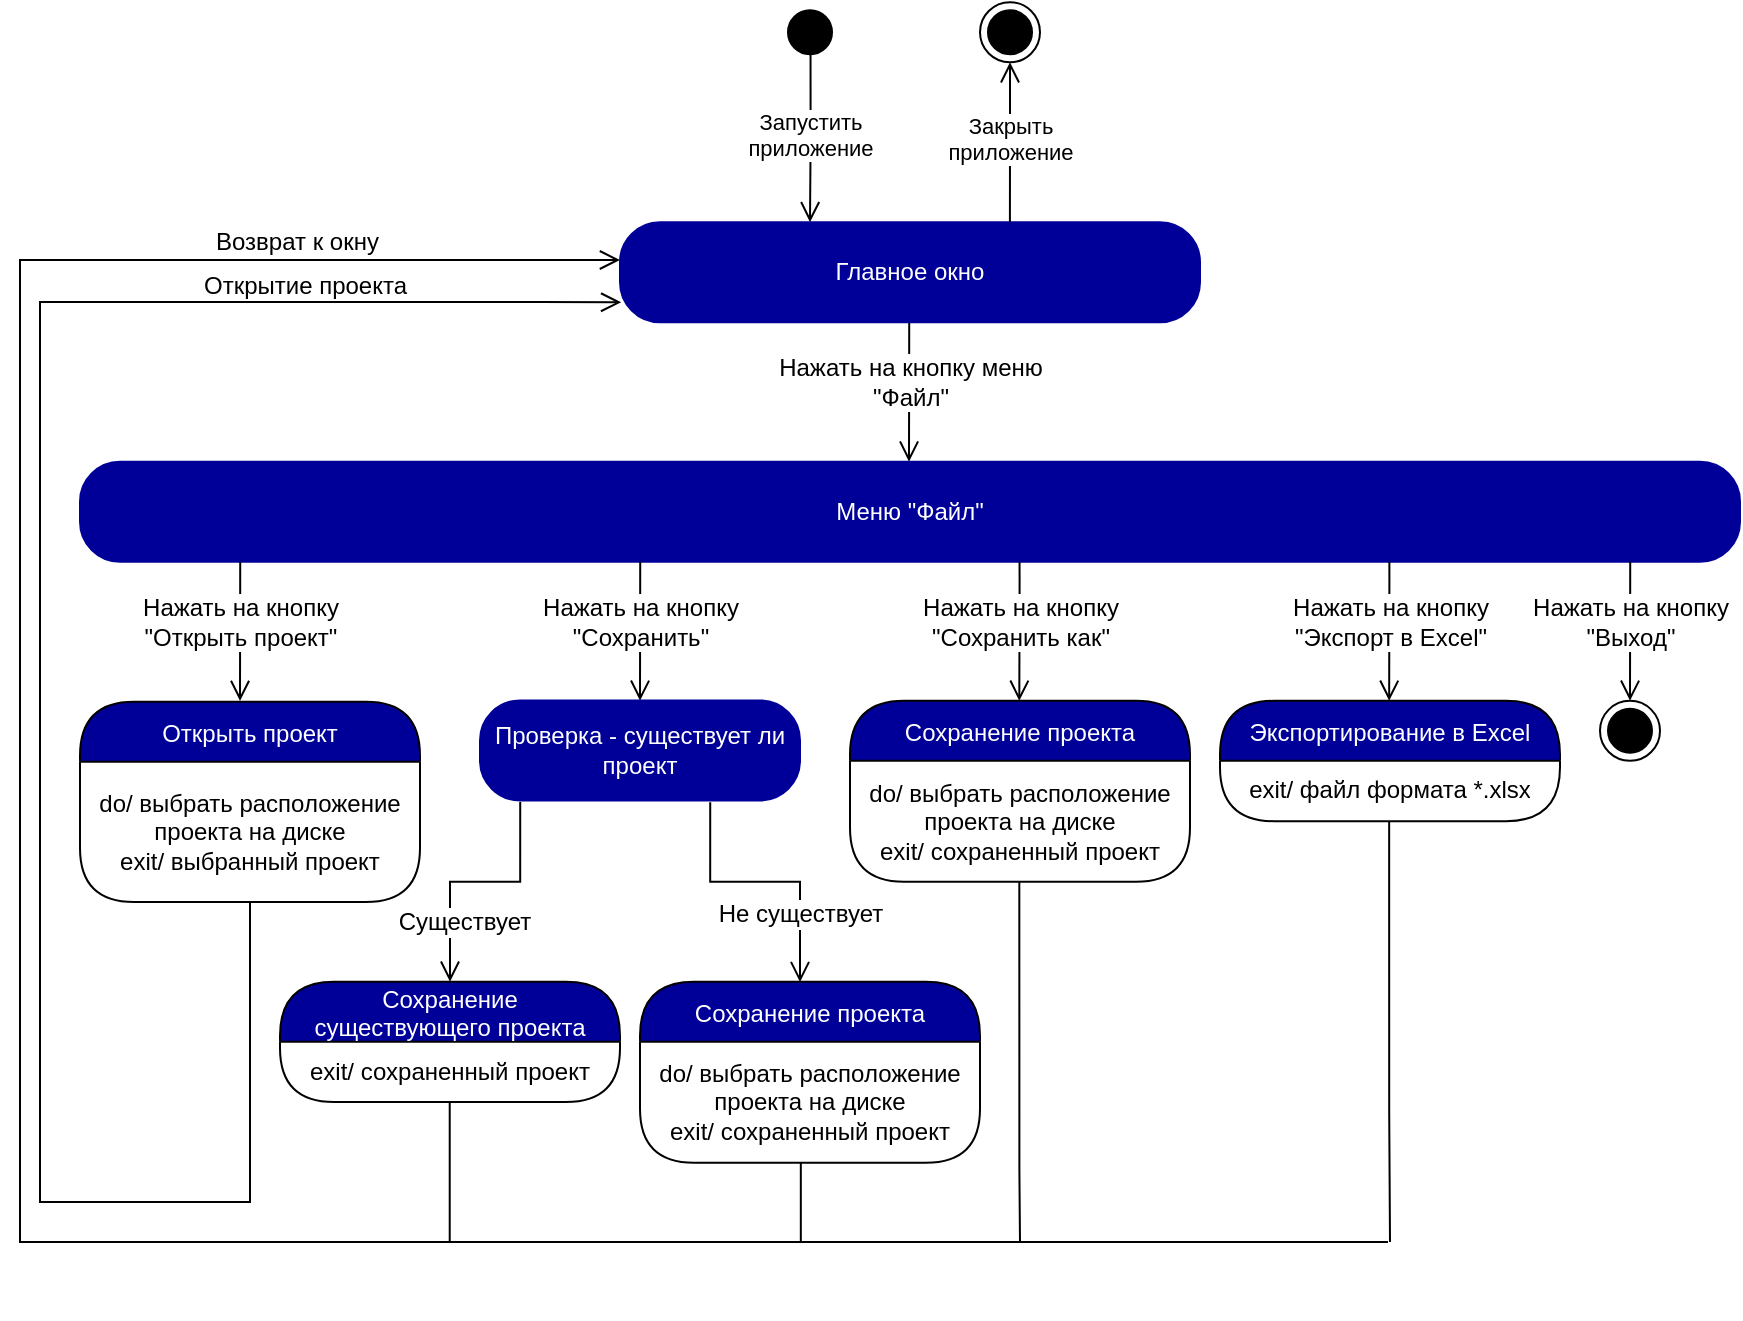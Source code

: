 <mxfile version="16.5.1" type="device"><diagram id="etlDYVYETBeBH645nl2H" name="Page-1"><mxGraphModel dx="371" dy="776" grid="1" gridSize="10" guides="1" tooltips="1" connect="1" arrows="1" fold="1" page="1" pageScale="1" pageWidth="850" pageHeight="1100" math="0" shadow="0"><root><mxCell id="0"/><mxCell id="1" parent="0"/><mxCell id="psjXjGhAPFQ-x1jHjVS4-48" value="" style="edgeStyle=orthogonalEdgeStyle;html=1;verticalAlign=bottom;endArrow=open;endSize=8;strokeColor=#000000;rounded=0;fontSize=10;exitX=0.097;exitY=1.006;exitDx=0;exitDy=0;exitPerimeter=0;entryX=0.154;entryY=0;entryDx=0;entryDy=0;entryPerimeter=0;" parent="1" edge="1"><mxGeometry relative="1" as="geometry"><mxPoint x="1974.503" y="569.82" as="targetPoint"/><mxPoint x="1974.61" y="500.12" as="sourcePoint"/><Array as="points"><mxPoint x="1974.44" y="509.82"/></Array></mxGeometry></mxCell><mxCell id="psjXjGhAPFQ-x1jHjVS4-49" value="Нажать на кнопку меню&lt;br&gt;&quot;Файл&quot;" style="edgeLabel;html=1;align=center;verticalAlign=middle;resizable=0;points=[];fontSize=12;labelBackgroundColor=default;" parent="psjXjGhAPFQ-x1jHjVS4-48" vertex="1" connectable="0"><mxGeometry x="-0.252" y="2" relative="1" as="geometry"><mxPoint x="-2" y="4" as="offset"/></mxGeometry></mxCell><mxCell id="psjXjGhAPFQ-x1jHjVS4-52" value="Меню &quot;Файл&quot;" style="rounded=1;whiteSpace=wrap;html=1;arcSize=40;fontColor=#FFFFFF;fillColor=#000099;strokeColor=#000099;" parent="1" vertex="1"><mxGeometry x="1560" y="569.82" width="830" height="50" as="geometry"/></mxCell><mxCell id="psjXjGhAPFQ-x1jHjVS4-83" value="" style="edgeStyle=orthogonalEdgeStyle;html=1;verticalAlign=bottom;endArrow=open;endSize=8;strokeColor=#000000;rounded=0;fontSize=10;exitX=0.097;exitY=1.006;exitDx=0;exitDy=0;exitPerimeter=0;entryX=0.154;entryY=0;entryDx=0;entryDy=0;entryPerimeter=0;" parent="1" edge="1"><mxGeometry relative="1" as="geometry"><mxPoint x="1840.003" y="689.4" as="targetPoint"/><mxPoint x="1840.11" y="619.7" as="sourcePoint"/><Array as="points"><mxPoint x="1839.94" y="629.4"/></Array></mxGeometry></mxCell><mxCell id="psjXjGhAPFQ-x1jHjVS4-84" value="Нажать на кнопку&lt;br&gt;&quot;Сохранить&quot;" style="edgeLabel;html=1;align=center;verticalAlign=middle;resizable=0;points=[];fontSize=12;labelBackgroundColor=default;" parent="psjXjGhAPFQ-x1jHjVS4-83" vertex="1" connectable="0"><mxGeometry x="-0.252" y="2" relative="1" as="geometry"><mxPoint x="-2" y="4" as="offset"/></mxGeometry></mxCell><mxCell id="psjXjGhAPFQ-x1jHjVS4-89" value="Сохранение проекта" style="swimlane;fontStyle=0;align=center;verticalAlign=middle;childLayout=stackLayout;horizontal=1;startSize=30;horizontalStack=0;resizeParent=0;resizeLast=1;container=0;fontColor=#FFFFFF;collapsible=0;rounded=1;arcSize=30;strokeColor=#030000;fillColor=#000099;swimlaneFillColor=#FFFFFF;dropTarget=0;fontSize=12;" parent="1" vertex="1"><mxGeometry x="1945" y="689.4" width="170" height="90.48" as="geometry"/></mxCell><mxCell id="psjXjGhAPFQ-x1jHjVS4-90" value="do/ выбрать расположение проекта на диске&lt;br&gt;exit/ сохраненный проект" style="text;html=1;strokeColor=none;fillColor=none;align=center;verticalAlign=middle;spacingLeft=4;spacingRight=4;whiteSpace=wrap;overflow=hidden;rotatable=0;fontColor=#000000;fontSize=12;" parent="psjXjGhAPFQ-x1jHjVS4-89" vertex="1"><mxGeometry y="30" width="170" height="60.48" as="geometry"/></mxCell><mxCell id="psjXjGhAPFQ-x1jHjVS4-93" value="" style="edgeStyle=orthogonalEdgeStyle;html=1;verticalAlign=bottom;endArrow=open;endSize=8;strokeColor=#000000;rounded=0;fontSize=10;exitX=0.097;exitY=1.006;exitDx=0;exitDy=0;exitPerimeter=0;entryX=0.154;entryY=0;entryDx=0;entryDy=0;entryPerimeter=0;" parent="1" edge="1"><mxGeometry relative="1" as="geometry"><mxPoint x="2029.653" y="689.4" as="targetPoint"/><mxPoint x="2029.76" y="619.7" as="sourcePoint"/><Array as="points"><mxPoint x="2029.59" y="629.4"/></Array></mxGeometry></mxCell><mxCell id="psjXjGhAPFQ-x1jHjVS4-94" value="Нажать на кнопку&lt;br&gt;&quot;Сохранить как&quot;" style="edgeLabel;html=1;align=center;verticalAlign=middle;resizable=0;points=[];fontSize=12;labelBackgroundColor=default;" parent="psjXjGhAPFQ-x1jHjVS4-93" vertex="1" connectable="0"><mxGeometry x="-0.252" y="2" relative="1" as="geometry"><mxPoint x="-2" y="4" as="offset"/></mxGeometry></mxCell><mxCell id="psjXjGhAPFQ-x1jHjVS4-95" value="" style="edgeStyle=orthogonalEdgeStyle;html=1;verticalAlign=bottom;endArrow=none;endSize=8;strokeColor=#000000;rounded=0;fontSize=10;endFill=0;" parent="1" edge="1"><mxGeometry relative="1" as="geometry"><mxPoint x="2030" y="960" as="targetPoint"/><mxPoint x="2029.66" y="779.88" as="sourcePoint"/><Array as="points"><mxPoint x="2030.04" y="924.61"/></Array></mxGeometry></mxCell><mxCell id="psjXjGhAPFQ-x1jHjVS4-97" value="Сохранение &#10;существующего проекта" style="swimlane;fontStyle=0;align=center;verticalAlign=middle;childLayout=stackLayout;horizontal=1;startSize=30;horizontalStack=0;resizeParent=0;resizeLast=1;container=0;fontColor=#FFFFFF;collapsible=0;rounded=1;arcSize=30;strokeColor=#030000;fillColor=#000099;swimlaneFillColor=#FFFFFF;dropTarget=0;fontSize=12;" parent="1" vertex="1"><mxGeometry x="1660" y="829.88" width="170" height="60.18" as="geometry"/></mxCell><mxCell id="psjXjGhAPFQ-x1jHjVS4-98" value="exit/ сохраненный проект" style="text;html=1;strokeColor=none;fillColor=none;align=center;verticalAlign=middle;spacingLeft=4;spacingRight=4;whiteSpace=wrap;overflow=hidden;rotatable=0;fontColor=#000000;fontSize=12;" parent="psjXjGhAPFQ-x1jHjVS4-97" vertex="1"><mxGeometry y="30" width="170" height="30.18" as="geometry"/></mxCell><mxCell id="psjXjGhAPFQ-x1jHjVS4-99" value="" style="edgeStyle=orthogonalEdgeStyle;html=1;verticalAlign=bottom;endArrow=open;endSize=8;strokeColor=#000000;rounded=0;fontSize=10;exitX=0.097;exitY=1.006;exitDx=0;exitDy=0;exitPerimeter=0;entryX=0.154;entryY=0;entryDx=0;entryDy=0;entryPerimeter=0;" parent="1" edge="1"><mxGeometry relative="1" as="geometry"><mxPoint x="2214.583" y="689.4" as="targetPoint"/><mxPoint x="2214.69" y="619.7" as="sourcePoint"/><Array as="points"><mxPoint x="2214.52" y="629.4"/></Array></mxGeometry></mxCell><mxCell id="psjXjGhAPFQ-x1jHjVS4-100" value="Нажать на кнопку&lt;br&gt;&quot;Экспорт в Excel&quot;" style="edgeLabel;html=1;align=center;verticalAlign=middle;resizable=0;points=[];fontSize=12;labelBackgroundColor=default;" parent="psjXjGhAPFQ-x1jHjVS4-99" vertex="1" connectable="0"><mxGeometry x="-0.252" y="2" relative="1" as="geometry"><mxPoint x="-2" y="4" as="offset"/></mxGeometry></mxCell><mxCell id="psjXjGhAPFQ-x1jHjVS4-101" value="Экспортирование в Excel" style="swimlane;fontStyle=0;align=center;verticalAlign=middle;childLayout=stackLayout;horizontal=1;startSize=30;horizontalStack=0;resizeParent=0;resizeLast=1;container=0;fontColor=#FFFFFF;collapsible=0;rounded=1;arcSize=30;strokeColor=#030000;fillColor=#000099;swimlaneFillColor=#FFFFFF;dropTarget=0;fontSize=12;" parent="1" vertex="1"><mxGeometry x="2130" y="689.4" width="170" height="60.18" as="geometry"/></mxCell><mxCell id="psjXjGhAPFQ-x1jHjVS4-102" value="exit/ файл формата *.xlsx" style="text;html=1;strokeColor=none;fillColor=none;align=center;verticalAlign=middle;spacingLeft=4;spacingRight=4;whiteSpace=wrap;overflow=hidden;rotatable=0;fontColor=#000000;fontSize=12;" parent="psjXjGhAPFQ-x1jHjVS4-101" vertex="1"><mxGeometry y="30" width="170" height="30.18" as="geometry"/></mxCell><mxCell id="psjXjGhAPFQ-x1jHjVS4-103" value="" style="edgeStyle=orthogonalEdgeStyle;html=1;verticalAlign=bottom;endArrow=none;endSize=8;strokeColor=#000000;rounded=0;fontSize=10;endFill=0;" parent="1" edge="1"><mxGeometry relative="1" as="geometry"><mxPoint x="2215" y="960" as="targetPoint"/><mxPoint x="2214.58" y="750.06" as="sourcePoint"/><Array as="points"><mxPoint x="2214.96" y="894.79"/></Array></mxGeometry></mxCell><mxCell id="psjXjGhAPFQ-x1jHjVS4-106" value="" style="edgeStyle=orthogonalEdgeStyle;html=1;verticalAlign=bottom;endArrow=open;endSize=8;strokeColor=#000000;rounded=0;fontSize=10;exitX=0.097;exitY=1.006;exitDx=0;exitDy=0;exitPerimeter=0;entryX=0.154;entryY=0;entryDx=0;entryDy=0;entryPerimeter=0;" parent="1" edge="1"><mxGeometry relative="1" as="geometry"><mxPoint x="2335.003" y="689.4" as="targetPoint"/><mxPoint x="2335.11" y="619.7" as="sourcePoint"/><Array as="points"><mxPoint x="2334.94" y="629.4"/></Array></mxGeometry></mxCell><mxCell id="psjXjGhAPFQ-x1jHjVS4-107" value="Нажать на кнопку&lt;br&gt;&quot;Выход&quot;" style="edgeLabel;html=1;align=center;verticalAlign=middle;resizable=0;points=[];fontSize=12;labelBackgroundColor=default;" parent="psjXjGhAPFQ-x1jHjVS4-106" vertex="1" connectable="0"><mxGeometry x="-0.252" y="2" relative="1" as="geometry"><mxPoint x="-2" y="4" as="offset"/></mxGeometry></mxCell><mxCell id="psjXjGhAPFQ-x1jHjVS4-108" value="" style="ellipse;html=1;shape=endState;fillColor=#000000;strokeColor=#030000;" parent="1" vertex="1"><mxGeometry x="2320" y="689.4" width="30" height="30" as="geometry"/></mxCell><mxCell id="-GEyt0fameAs3THqMVIB-1" value="&lt;span&gt;Главное окно&lt;/span&gt;" style="rounded=1;whiteSpace=wrap;html=1;arcSize=40;fontColor=#FFFFFF;fillColor=#000099;strokeColor=#000099;" parent="1" vertex="1"><mxGeometry x="1830" y="450.12" width="290" height="50" as="geometry"/></mxCell><mxCell id="-GEyt0fameAs3THqMVIB-2" value="Проверка - существует ли проект" style="rounded=1;whiteSpace=wrap;html=1;arcSize=40;fontColor=#FFFFFF;fillColor=#000099;strokeColor=#000099;" parent="1" vertex="1"><mxGeometry x="1760" y="689.22" width="160" height="50" as="geometry"/></mxCell><mxCell id="-GEyt0fameAs3THqMVIB-8" value="" style="edgeStyle=orthogonalEdgeStyle;html=1;verticalAlign=bottom;endArrow=open;endSize=8;strokeColor=#000000;rounded=0;fontSize=10;exitX=0.097;exitY=1.006;exitDx=0;exitDy=0;exitPerimeter=0;entryX=0.5;entryY=0;entryDx=0;entryDy=0;" parent="1" target="psjXjGhAPFQ-x1jHjVS4-97" edge="1"><mxGeometry relative="1" as="geometry"><mxPoint x="1780.003" y="809.7" as="targetPoint"/><mxPoint x="1780.11" y="740.0" as="sourcePoint"/><Array as="points"><mxPoint x="1780" y="779.88"/><mxPoint x="1745" y="779.88"/></Array></mxGeometry></mxCell><mxCell id="-GEyt0fameAs3THqMVIB-9" value="Существует" style="edgeLabel;html=1;align=center;verticalAlign=middle;resizable=0;points=[];fontSize=12;labelBackgroundColor=default;" parent="-GEyt0fameAs3THqMVIB-8" vertex="1" connectable="0"><mxGeometry x="-0.252" y="2" relative="1" as="geometry"><mxPoint x="-22" y="18" as="offset"/></mxGeometry></mxCell><mxCell id="-GEyt0fameAs3THqMVIB-13" value="" style="edgeStyle=orthogonalEdgeStyle;html=1;verticalAlign=bottom;endArrow=open;endSize=8;strokeColor=#000000;rounded=0;fontSize=10;exitX=0.097;exitY=1.006;exitDx=0;exitDy=0;exitPerimeter=0;entryX=0.5;entryY=0;entryDx=0;entryDy=0;" parent="1" edge="1"><mxGeometry relative="1" as="geometry"><mxPoint x="1920" y="830.06" as="targetPoint"/><mxPoint x="1875.11" y="740.18" as="sourcePoint"/><Array as="points"><mxPoint x="1875" y="779.88"/><mxPoint x="1920" y="779.88"/></Array></mxGeometry></mxCell><mxCell id="-GEyt0fameAs3THqMVIB-14" value="Не существует" style="edgeLabel;html=1;align=center;verticalAlign=middle;resizable=0;points=[];fontSize=12;labelBackgroundColor=default;" parent="-GEyt0fameAs3THqMVIB-13" vertex="1" connectable="0"><mxGeometry x="-0.252" y="2" relative="1" as="geometry"><mxPoint x="34" y="18" as="offset"/></mxGeometry></mxCell><mxCell id="-GEyt0fameAs3THqMVIB-15" value="" style="edgeStyle=orthogonalEdgeStyle;html=1;verticalAlign=bottom;endArrow=open;endSize=8;strokeColor=#000000;rounded=0;fontSize=10;exitX=0.097;exitY=1.006;exitDx=0;exitDy=0;exitPerimeter=0;entryX=0.154;entryY=0;entryDx=0;entryDy=0;entryPerimeter=0;" parent="1" edge="1"><mxGeometry relative="1" as="geometry"><mxPoint x="1640.003" y="689.52" as="targetPoint"/><mxPoint x="1640.11" y="619.82" as="sourcePoint"/><Array as="points"><mxPoint x="1639.94" y="629.52"/></Array></mxGeometry></mxCell><mxCell id="-GEyt0fameAs3THqMVIB-16" value="Нажать на кнопку&lt;br&gt;&quot;Открыть проект&quot;" style="edgeLabel;html=1;align=center;verticalAlign=middle;resizable=0;points=[];fontSize=12;labelBackgroundColor=default;" parent="-GEyt0fameAs3THqMVIB-15" vertex="1" connectable="0"><mxGeometry x="-0.252" y="2" relative="1" as="geometry"><mxPoint x="-2" y="4" as="offset"/></mxGeometry></mxCell><mxCell id="-GEyt0fameAs3THqMVIB-17" value="Открыть проект" style="swimlane;fontStyle=0;align=center;verticalAlign=middle;childLayout=stackLayout;horizontal=1;startSize=30;horizontalStack=0;resizeParent=0;resizeLast=1;container=0;fontColor=#FFFFFF;collapsible=0;rounded=1;arcSize=30;strokeColor=#030000;fillColor=#000099;swimlaneFillColor=#FFFFFF;dropTarget=0;fontSize=12;" parent="1" vertex="1"><mxGeometry x="1560" y="689.82" width="170" height="100.18" as="geometry"/></mxCell><mxCell id="-GEyt0fameAs3THqMVIB-18" value="do/ выбрать расположение проекта на диске&lt;br&gt;exit/ выбранный проект" style="text;html=1;strokeColor=none;fillColor=none;align=center;verticalAlign=middle;spacingLeft=4;spacingRight=4;whiteSpace=wrap;overflow=hidden;rotatable=0;fontColor=#000000;fontSize=12;" parent="-GEyt0fameAs3THqMVIB-17" vertex="1"><mxGeometry y="30" width="170" height="70.18" as="geometry"/></mxCell><mxCell id="-GEyt0fameAs3THqMVIB-30" value="" style="edgeStyle=orthogonalEdgeStyle;html=1;verticalAlign=bottom;endArrow=open;endSize=8;strokeColor=#000000;rounded=0;fontSize=10;exitX=0.5;exitY=1;exitDx=0;exitDy=0;entryX=0.002;entryY=0.801;entryDx=0;entryDy=0;entryPerimeter=0;" parent="1" source="-GEyt0fameAs3THqMVIB-18" target="-GEyt0fameAs3THqMVIB-1" edge="1"><mxGeometry relative="1" as="geometry"><mxPoint x="1790" y="520" as="targetPoint"/><mxPoint x="1640" y="840" as="sourcePoint"/><Array as="points"><mxPoint x="1645" y="940"/><mxPoint x="1540" y="940"/><mxPoint x="1540" y="490"/><mxPoint x="1790" y="490"/></Array></mxGeometry></mxCell><mxCell id="l2hgIxDCqRnEw6dvZzFc-7" value="&lt;span style=&quot;color: rgba(0 , 0 , 0 , 0) ; font-family: monospace ; font-size: 0px ; background-color: rgb(248 , 249 , 250)&quot;&gt;%3CmxGraphModel%3E%3Croot%3E%3CmxCell%20id%3D%220%22%2F%3E%3CmxCell%20id%3D%221%22%20parent%3D%220%22%2F%3E%3CmxCell%20id%3D%222%22%20value%3D%22%D0%9E%D1%82%D0%BA%D1%80%D1%8B%D1%82%D0%B8%D0%B5%20%26lt%3Bbr%26gt%3B%D0%B4%D1%80%D1%83%D0%B3%D0%BE%D0%B3%D0%BE%20%D0%BF%D1%80%D0%BE%D0%B5%D0%BA%D1%82%D0%B0%22%20style%3D%22edgeLabel%3Bhtml%3D1%3Balign%3Dcenter%3BverticalAlign%3Dmiddle%3Bresizable%3D0%3Bpoints%3D%5B%5D%3BfontSize%3D12%3B%22%20vertex%3D%221%22%20connectable%3D%220%22%20parent%3D%221%22%3E%3CmxGeometry%20x%3D%22-520%22%20y%3D%22450%22%20as%3D%22geometry%22%2F%3E%3C%2FmxCell%3E%3C%2Froot%3E%3C%2FmxGraphModel%3E&lt;/span&gt;&lt;span style=&quot;color: rgba(0 , 0 , 0 , 0) ; font-family: monospace ; font-size: 0px ; background-color: rgb(248 , 249 , 250)&quot;&gt;%3CmxGraphModel%3E%3Croot%3E%3CmxCell%20id%3D%220%22%2F%3E%3CmxCell%20id%3D%221%22%20parent%3D%220%22%2F%3E%3CmxCell%20id%3D%222%22%20value%3D%22%D0%9E%D1%82%D0%BA%D1%80%D1%8B%D1%82%D0%B8%D0%B5%20%26lt%3Bbr%26gt%3B%D0%B4%D1%80%D1%83%D0%B3%D0%BE%D0%B3%D0%BE%20%D0%BF%D1%80%D0%BE%D0%B5%D0%BA%D1%82%D0%B0%22%20style%3D%22edgeLabel%3Bhtml%3D1%3Balign%3Dcenter%3BverticalAlign%3Dmiddle%3Bresizable%3D0%3Bpoints%3D%5B%5D%3BfontSize%3D12%3B%22%20vertex%3D%221%22%20connectable%3D%220%22%20parent%3D%221%22%3E%3CmxGeometry%20x%3D%22-520%22%20y%3D%22450%22%20as%3D%22geometry%22%2F%3E%3C%2FmxCell%3E%3C%2Froot%3E%3C%2FmxGraphModel%3E&lt;/span&gt;" style="edgeLabel;html=1;align=center;verticalAlign=middle;resizable=0;points=[];" parent="-GEyt0fameAs3THqMVIB-30" vertex="1" connectable="0"><mxGeometry x="-0.489" y="4" relative="1" as="geometry"><mxPoint x="4" y="47" as="offset"/></mxGeometry></mxCell><mxCell id="-GEyt0fameAs3THqMVIB-32" value="Сохранение проекта" style="swimlane;fontStyle=0;align=center;verticalAlign=middle;childLayout=stackLayout;horizontal=1;startSize=30;horizontalStack=0;resizeParent=0;resizeLast=1;container=0;fontColor=#FFFFFF;collapsible=0;rounded=1;arcSize=30;strokeColor=#030000;fillColor=#000099;swimlaneFillColor=#FFFFFF;dropTarget=0;fontSize=12;" parent="1" vertex="1"><mxGeometry x="1840" y="829.88" width="170" height="90.48" as="geometry"/></mxCell><mxCell id="-GEyt0fameAs3THqMVIB-33" value="do/ выбрать расположение проекта на диске&lt;br&gt;exit/ сохраненный проект" style="text;html=1;strokeColor=none;fillColor=none;align=center;verticalAlign=middle;spacingLeft=4;spacingRight=4;whiteSpace=wrap;overflow=hidden;rotatable=0;fontColor=#000000;fontSize=12;" parent="-GEyt0fameAs3THqMVIB-32" vertex="1"><mxGeometry y="30" width="170" height="60.48" as="geometry"/></mxCell><mxCell id="l2hgIxDCqRnEw6dvZzFc-1" value="" style="ellipse;html=1;shape=startState;fillColor=#000000;strokeColor=#000000;fontColor=#000099;" parent="1" vertex="1"><mxGeometry x="1910" y="340.12" width="30" height="30" as="geometry"/></mxCell><mxCell id="l2hgIxDCqRnEw6dvZzFc-2" value="Запустить &lt;br style=&quot;font-size: 11px;&quot;&gt;приложение" style="edgeStyle=orthogonalEdgeStyle;html=1;verticalAlign=bottom;endArrow=open;endSize=8;strokeColor=#030000;rounded=0;exitX=0.509;exitY=0.876;exitDx=0;exitDy=0;exitPerimeter=0;spacingBottom=-14;fontSize=11;" parent="1" source="l2hgIxDCqRnEw6dvZzFc-1" edge="1"><mxGeometry relative="1" as="geometry"><mxPoint x="1925" y="450.12" as="targetPoint"/><mxPoint x="1895" y="410.12" as="sourcePoint"/></mxGeometry></mxCell><mxCell id="l2hgIxDCqRnEw6dvZzFc-3" value="Закрыть&lt;br style=&quot;font-size: 11px;&quot;&gt;приложение" style="edgeStyle=orthogonalEdgeStyle;html=1;verticalAlign=bottom;endArrow=open;endSize=8;strokeColor=#030000;rounded=0;spacingBottom=-14;fontSize=11;entryX=0.5;entryY=1;entryDx=0;entryDy=0;exitX=0.781;exitY=0;exitDx=0;exitDy=0;exitPerimeter=0;" parent="1" target="l2hgIxDCqRnEw6dvZzFc-4" edge="1"><mxGeometry relative="1" as="geometry"><mxPoint x="2120" y="420.12" as="targetPoint"/><mxPoint x="2024.96" y="450.12" as="sourcePoint"/><Array as="points"><mxPoint x="2025" y="410.12"/><mxPoint x="2025" y="410.12"/></Array></mxGeometry></mxCell><mxCell id="l2hgIxDCqRnEw6dvZzFc-4" value="" style="ellipse;html=1;shape=endState;fillColor=#000000;strokeColor=#030000;" parent="1" vertex="1"><mxGeometry x="2010" y="340.12" width="30" height="30" as="geometry"/></mxCell><mxCell id="l2hgIxDCqRnEw6dvZzFc-5" value="" style="endArrow=none;html=1;rounded=0;" parent="1" edge="1"><mxGeometry width="50" height="50" relative="1" as="geometry"><mxPoint x="1640" y="960" as="sourcePoint"/><mxPoint x="2214" y="960" as="targetPoint"/></mxGeometry></mxCell><mxCell id="l2hgIxDCqRnEw6dvZzFc-6" value="" style="edgeStyle=orthogonalEdgeStyle;html=1;verticalAlign=bottom;endArrow=open;endSize=8;strokeColor=#000000;rounded=0;fontSize=10;entryX=0;entryY=0.358;entryDx=0;entryDy=0;entryPerimeter=0;" parent="1" target="-GEyt0fameAs3THqMVIB-1" edge="1"><mxGeometry relative="1" as="geometry"><mxPoint x="1620" y="468" as="targetPoint"/><mxPoint x="1643" y="960" as="sourcePoint"/><Array as="points"><mxPoint x="1530" y="960"/><mxPoint x="1530" y="469"/><mxPoint x="1830" y="469"/></Array></mxGeometry></mxCell><mxCell id="l2hgIxDCqRnEw6dvZzFc-11" value="" style="edgeStyle=orthogonalEdgeStyle;html=1;verticalAlign=bottom;endArrow=none;endSize=8;strokeColor=#000000;rounded=0;fontSize=10;endFill=0;" parent="1" edge="1"><mxGeometry relative="1" as="geometry"><mxPoint x="1920" y="960.08" as="targetPoint"/><mxPoint x="1920.41" y="920.36" as="sourcePoint"/><Array as="points"><mxPoint x="1920" y="960.38"/></Array></mxGeometry></mxCell><mxCell id="l2hgIxDCqRnEw6dvZzFc-12" value="" style="endArrow=none;html=1;rounded=0;" parent="1" edge="1"><mxGeometry width="50" height="50" relative="1" as="geometry"><mxPoint x="1744.86" y="960" as="sourcePoint"/><mxPoint x="1744.86" y="890.06" as="targetPoint"/></mxGeometry></mxCell><mxCell id="l2hgIxDCqRnEw6dvZzFc-13" value="&lt;span style=&quot;color: rgb(0 , 0 , 0) ; font-family: &amp;#34;helvetica&amp;#34; ; font-size: 12px ; font-style: normal ; font-weight: 400 ; letter-spacing: normal ; text-align: center ; text-indent: 0px ; text-transform: none ; word-spacing: 0px ; background-color: rgb(255 , 255 , 255) ; display: inline ; float: none&quot;&gt;Возврат&amp;nbsp;&lt;/span&gt;&lt;span style=&quot;color: rgb(0 , 0 , 0) ; font-family: &amp;#34;helvetica&amp;#34; ; font-size: 12px ; font-style: normal ; font-weight: 400 ; letter-spacing: normal ; text-align: center ; text-indent: 0px ; text-transform: none ; word-spacing: 0px ; background-color: rgb(255 , 255 , 255) ; display: inline ; float: none&quot;&gt;к окну&lt;/span&gt;" style="text;whiteSpace=wrap;html=1;" parent="1" vertex="1"><mxGeometry x="1626" y="446.12" width="100" height="30" as="geometry"/></mxCell><mxCell id="ld-zoyEj8Oj6GducUkos-1" value="&lt;div style=&quot;text-align: center&quot;&gt;&lt;font face=&quot;helvetica&quot;&gt;&lt;span style=&quot;background-color: rgb(255 , 255 , 255)&quot;&gt;Открытие проекта&lt;/span&gt;&lt;/font&gt;&lt;/div&gt;" style="text;whiteSpace=wrap;html=1;" vertex="1" parent="1"><mxGeometry x="1620" y="468.12" width="120" height="30" as="geometry"/></mxCell></root></mxGraphModel></diagram></mxfile>